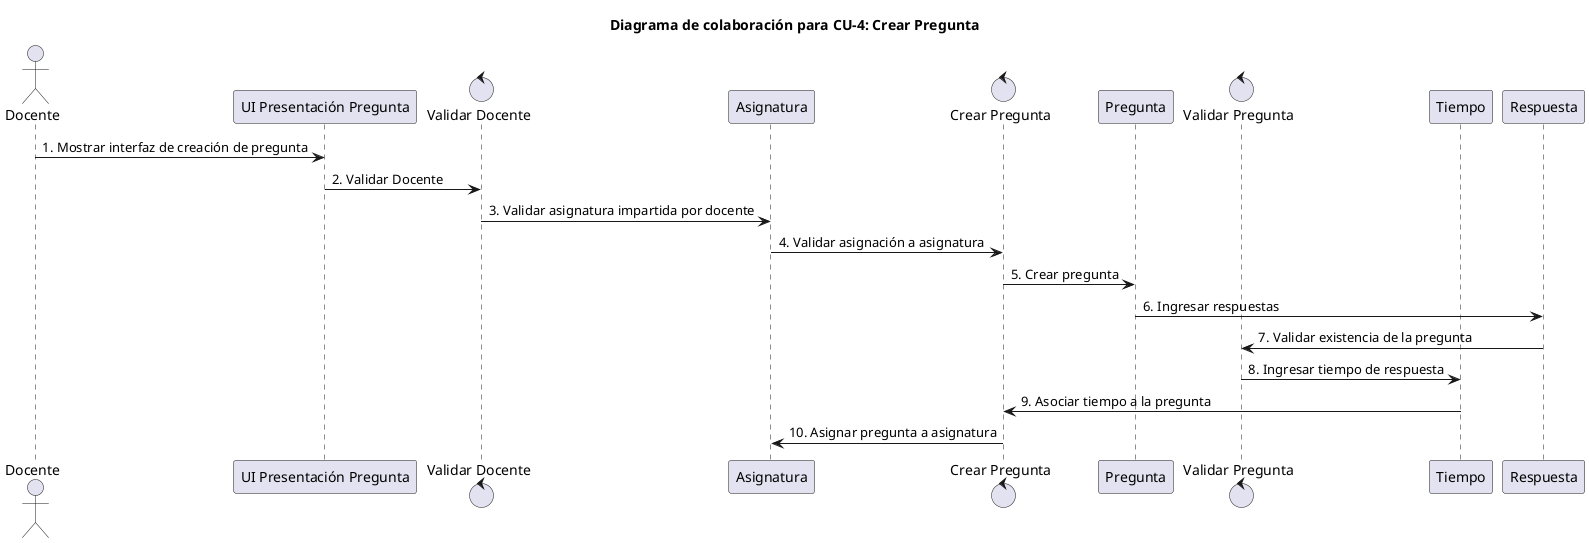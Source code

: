 @startuml CU4
title Diagrama de colaboración para CU-4: Crear Pregunta

actor Docente

participant UIPresentacion as "UI Presentación Pregunta"
control ValidarDocente as "Validar Docente"
participant Asignatura as "Asignatura"
control CrearPregunta as "Crear Pregunta"
participant Pregunta as "Pregunta"
control ValidarPregunta as "Validar Pregunta"
participant Tiempo as "Tiempo"
participant Respuesta as "Respuesta"

Docente -> UIPresentacion : 1. Mostrar interfaz de creación de pregunta
UIPresentacion -> ValidarDocente : 2. Validar Docente
ValidarDocente -> Asignatura : 3. Validar asignatura impartida por docente
Asignatura -> CrearPregunta : 4. Validar asignación a asignatura
CrearPregunta -> Pregunta : 5. Crear pregunta
Pregunta -> Respuesta : 6. Ingresar respuestas
Respuesta -> ValidarPregunta : 7. Validar existencia de la pregunta
ValidarPregunta -> Tiempo : 8. Ingresar tiempo de respuesta
Tiempo -> CrearPregunta : 9. Asociar tiempo a la pregunta
CrearPregunta -> Asignatura : 10. Asignar pregunta a asignatura
@enduml
